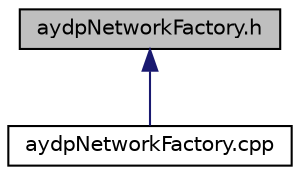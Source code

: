 digraph "aydpNetworkFactory.h"
{
  edge [fontname="Helvetica",fontsize="10",labelfontname="Helvetica",labelfontsize="10"];
  node [fontname="Helvetica",fontsize="10",shape=record];
  Node1 [label="aydpNetworkFactory.h",height=0.2,width=0.4,color="black", fillcolor="grey75", style="filled" fontcolor="black"];
  Node1 -> Node2 [dir="back",color="midnightblue",fontsize="10",style="solid"];
  Node2 [label="aydpNetworkFactory.cpp",height=0.2,width=0.4,color="black", fillcolor="white", style="filled",URL="$aydp_network_factory_8cpp.html"];
}

